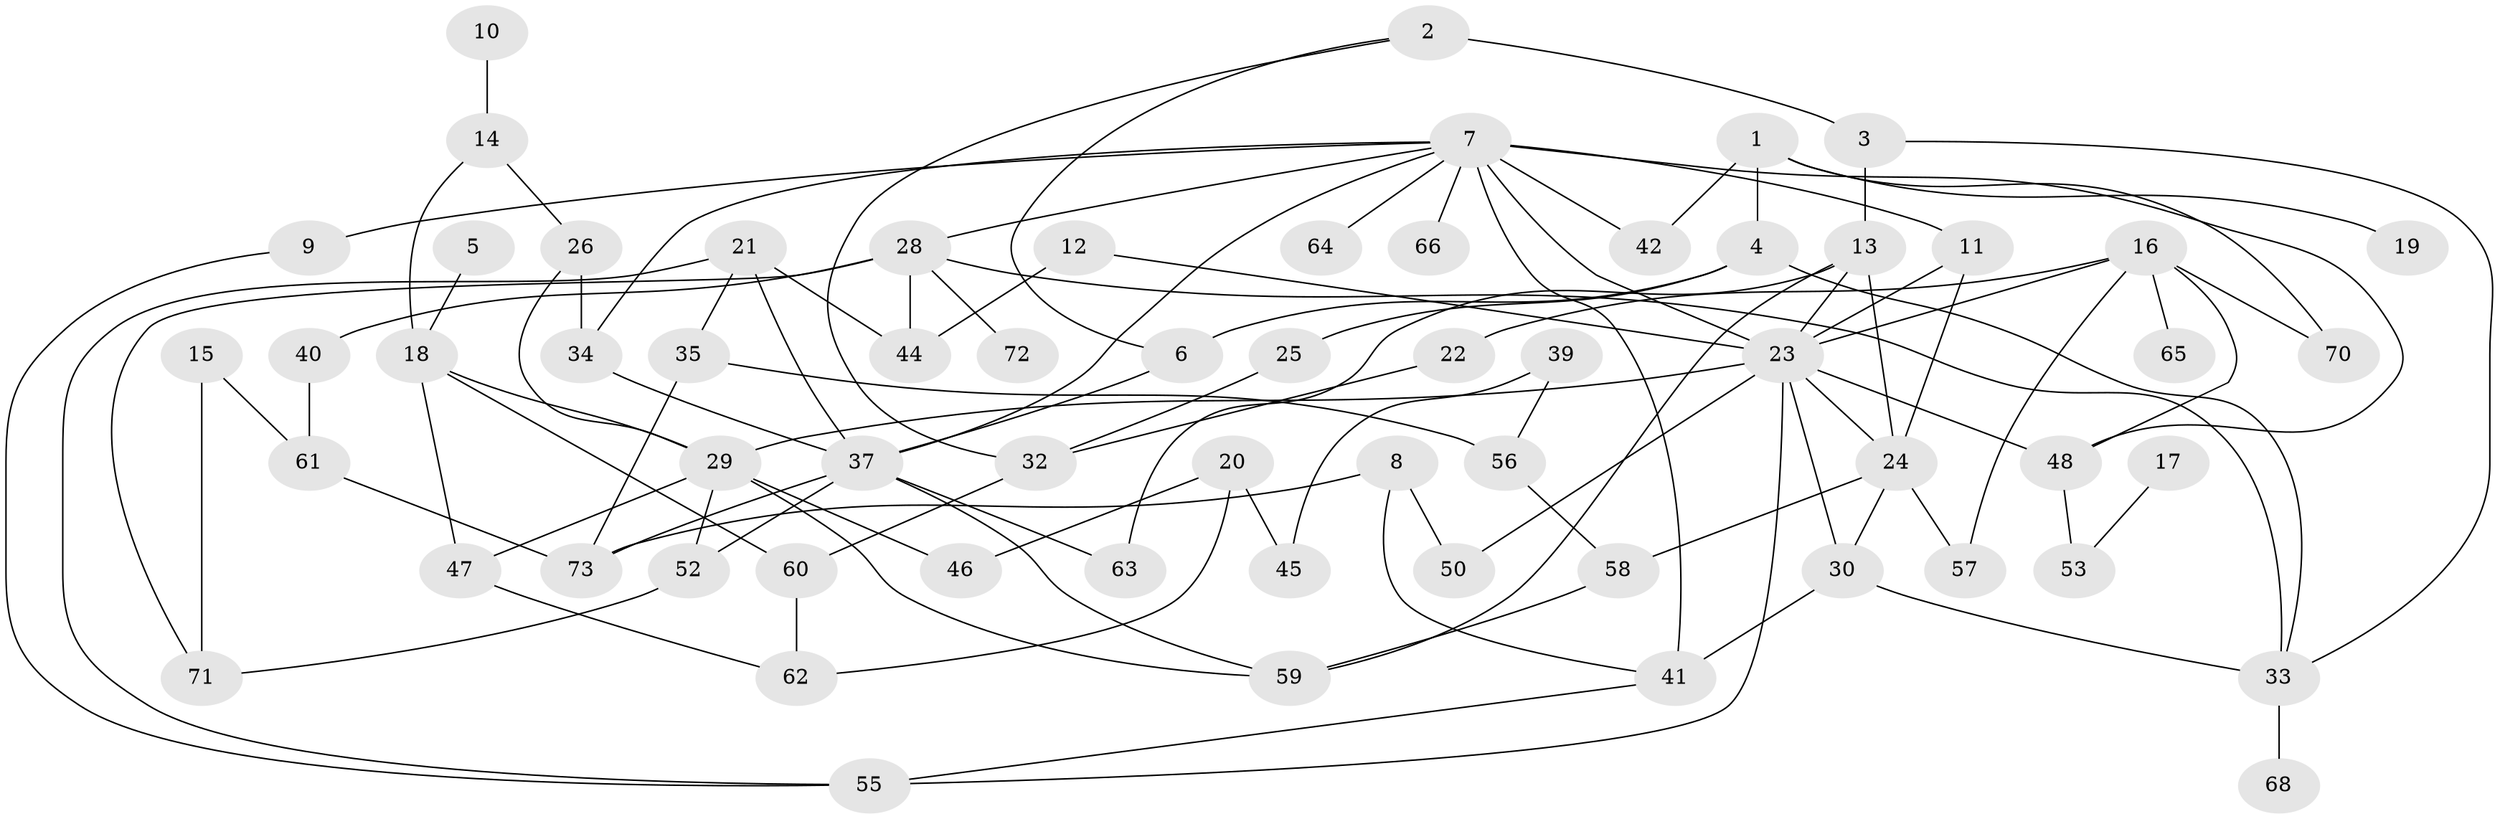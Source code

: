 // original degree distribution, {5: 0.10810810810810811, 3: 0.19594594594594594, 1: 0.22297297297297297, 2: 0.2905405405405405, 4: 0.10810810810810811, 0: 0.060810810810810814, 6: 0.013513513513513514}
// Generated by graph-tools (version 1.1) at 2025/33/03/09/25 02:33:51]
// undirected, 63 vertices, 103 edges
graph export_dot {
graph [start="1"]
  node [color=gray90,style=filled];
  1;
  2;
  3;
  4;
  5;
  6;
  7;
  8;
  9;
  10;
  11;
  12;
  13;
  14;
  15;
  16;
  17;
  18;
  19;
  20;
  21;
  22;
  23;
  24;
  25;
  26;
  28;
  29;
  30;
  32;
  33;
  34;
  35;
  37;
  39;
  40;
  41;
  42;
  44;
  45;
  46;
  47;
  48;
  50;
  52;
  53;
  55;
  56;
  57;
  58;
  59;
  60;
  61;
  62;
  63;
  64;
  65;
  66;
  68;
  70;
  71;
  72;
  73;
  1 -- 4 [weight=1.0];
  1 -- 19 [weight=1.0];
  1 -- 42 [weight=1.0];
  1 -- 70 [weight=1.0];
  2 -- 3 [weight=2.0];
  2 -- 6 [weight=1.0];
  2 -- 32 [weight=1.0];
  3 -- 13 [weight=1.0];
  3 -- 33 [weight=1.0];
  4 -- 6 [weight=1.0];
  4 -- 25 [weight=1.0];
  4 -- 33 [weight=1.0];
  5 -- 18 [weight=1.0];
  6 -- 37 [weight=1.0];
  7 -- 9 [weight=2.0];
  7 -- 11 [weight=2.0];
  7 -- 23 [weight=1.0];
  7 -- 28 [weight=1.0];
  7 -- 34 [weight=1.0];
  7 -- 37 [weight=1.0];
  7 -- 41 [weight=2.0];
  7 -- 42 [weight=1.0];
  7 -- 48 [weight=1.0];
  7 -- 64 [weight=1.0];
  7 -- 66 [weight=1.0];
  8 -- 41 [weight=1.0];
  8 -- 50 [weight=1.0];
  8 -- 73 [weight=1.0];
  9 -- 55 [weight=1.0];
  10 -- 14 [weight=1.0];
  11 -- 23 [weight=1.0];
  11 -- 24 [weight=1.0];
  12 -- 23 [weight=1.0];
  12 -- 44 [weight=1.0];
  13 -- 23 [weight=1.0];
  13 -- 24 [weight=1.0];
  13 -- 59 [weight=1.0];
  13 -- 63 [weight=1.0];
  14 -- 18 [weight=1.0];
  14 -- 26 [weight=1.0];
  15 -- 61 [weight=1.0];
  15 -- 71 [weight=1.0];
  16 -- 22 [weight=1.0];
  16 -- 23 [weight=1.0];
  16 -- 48 [weight=1.0];
  16 -- 57 [weight=1.0];
  16 -- 65 [weight=1.0];
  16 -- 70 [weight=1.0];
  17 -- 53 [weight=1.0];
  18 -- 29 [weight=1.0];
  18 -- 47 [weight=2.0];
  18 -- 60 [weight=1.0];
  20 -- 45 [weight=1.0];
  20 -- 46 [weight=1.0];
  20 -- 62 [weight=1.0];
  21 -- 35 [weight=1.0];
  21 -- 37 [weight=1.0];
  21 -- 44 [weight=1.0];
  21 -- 55 [weight=1.0];
  22 -- 32 [weight=1.0];
  23 -- 24 [weight=1.0];
  23 -- 29 [weight=1.0];
  23 -- 30 [weight=1.0];
  23 -- 48 [weight=1.0];
  23 -- 50 [weight=1.0];
  23 -- 55 [weight=1.0];
  24 -- 30 [weight=1.0];
  24 -- 57 [weight=1.0];
  24 -- 58 [weight=1.0];
  25 -- 32 [weight=1.0];
  26 -- 29 [weight=1.0];
  26 -- 34 [weight=1.0];
  28 -- 33 [weight=1.0];
  28 -- 40 [weight=1.0];
  28 -- 44 [weight=1.0];
  28 -- 71 [weight=1.0];
  28 -- 72 [weight=1.0];
  29 -- 46 [weight=1.0];
  29 -- 47 [weight=1.0];
  29 -- 52 [weight=1.0];
  29 -- 59 [weight=1.0];
  30 -- 33 [weight=1.0];
  30 -- 41 [weight=1.0];
  32 -- 60 [weight=1.0];
  33 -- 68 [weight=1.0];
  34 -- 37 [weight=1.0];
  35 -- 56 [weight=1.0];
  35 -- 73 [weight=1.0];
  37 -- 52 [weight=1.0];
  37 -- 59 [weight=1.0];
  37 -- 63 [weight=1.0];
  37 -- 73 [weight=1.0];
  39 -- 45 [weight=1.0];
  39 -- 56 [weight=1.0];
  40 -- 61 [weight=2.0];
  41 -- 55 [weight=1.0];
  47 -- 62 [weight=1.0];
  48 -- 53 [weight=1.0];
  52 -- 71 [weight=1.0];
  56 -- 58 [weight=1.0];
  58 -- 59 [weight=1.0];
  60 -- 62 [weight=1.0];
  61 -- 73 [weight=1.0];
}
